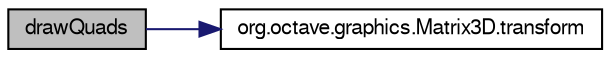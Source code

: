 digraph G
{
  edge [fontname="FreeSans",fontsize="10",labelfontname="FreeSans",labelfontsize="10"];
  node [fontname="FreeSans",fontsize="10",shape=record];
  rankdir="LR";
  Node1 [label="drawQuads",height=0.2,width=0.4,color="black", fillcolor="grey75", style="filled" fontcolor="black"];
  Node1 -> Node2 [color="midnightblue",fontsize="10",style="solid",fontname="FreeSans"];
  Node2 [label="org.octave.graphics.Matrix3D.transform",height=0.2,width=0.4,color="black", fillcolor="white", style="filled",URL="$classorg_1_1octave_1_1graphics_1_1_matrix3_d.html#a3cdda87901befb4eab448cdd87338f5a"];
}
